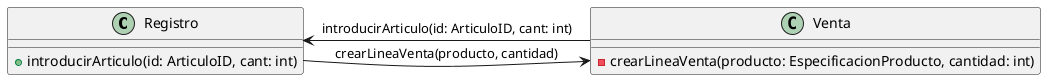 @startuml ejercicioh

class Registro {
    + introducirArticulo(id: ArticuloID, cant: int)
}

class Venta {
    - crearLineaVenta(producto: EspecificacionProducto, cantidad: int)
}

Registro -> Venta: crearLineaVenta(producto, cantidad)

Registro <- Venta: introducirArticulo(id: ArticuloID, cant: int)
@enduml